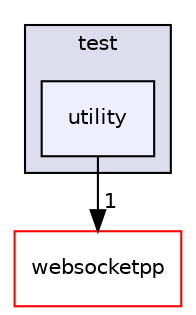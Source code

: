digraph "libraries/fc/vendor/websocketpp/test/utility" {
  compound=true
  node [ fontsize="10", fontname="Helvetica"];
  edge [ labelfontsize="10", labelfontname="Helvetica"];
  subgraph clusterdir_b766864b3fb76736c15543bf99a7e787 {
    graph [ bgcolor="#ddddee", pencolor="black", label="test" fontname="Helvetica", fontsize="10", URL="dir_b766864b3fb76736c15543bf99a7e787.html"]
  dir_67e0ac94ea7f80b00d2c6fda67d47136 [shape=box, label="utility", style="filled", fillcolor="#eeeeff", pencolor="black", URL="dir_67e0ac94ea7f80b00d2c6fda67d47136.html"];
  }
  dir_95af1d7cea13b3863b4bc602f8c027db [shape=box label="websocketpp" fillcolor="white" style="filled" color="red" URL="dir_95af1d7cea13b3863b4bc602f8c027db.html"];
  dir_67e0ac94ea7f80b00d2c6fda67d47136->dir_95af1d7cea13b3863b4bc602f8c027db [headlabel="1", labeldistance=1.5 headhref="dir_001729_000025.html"];
}
